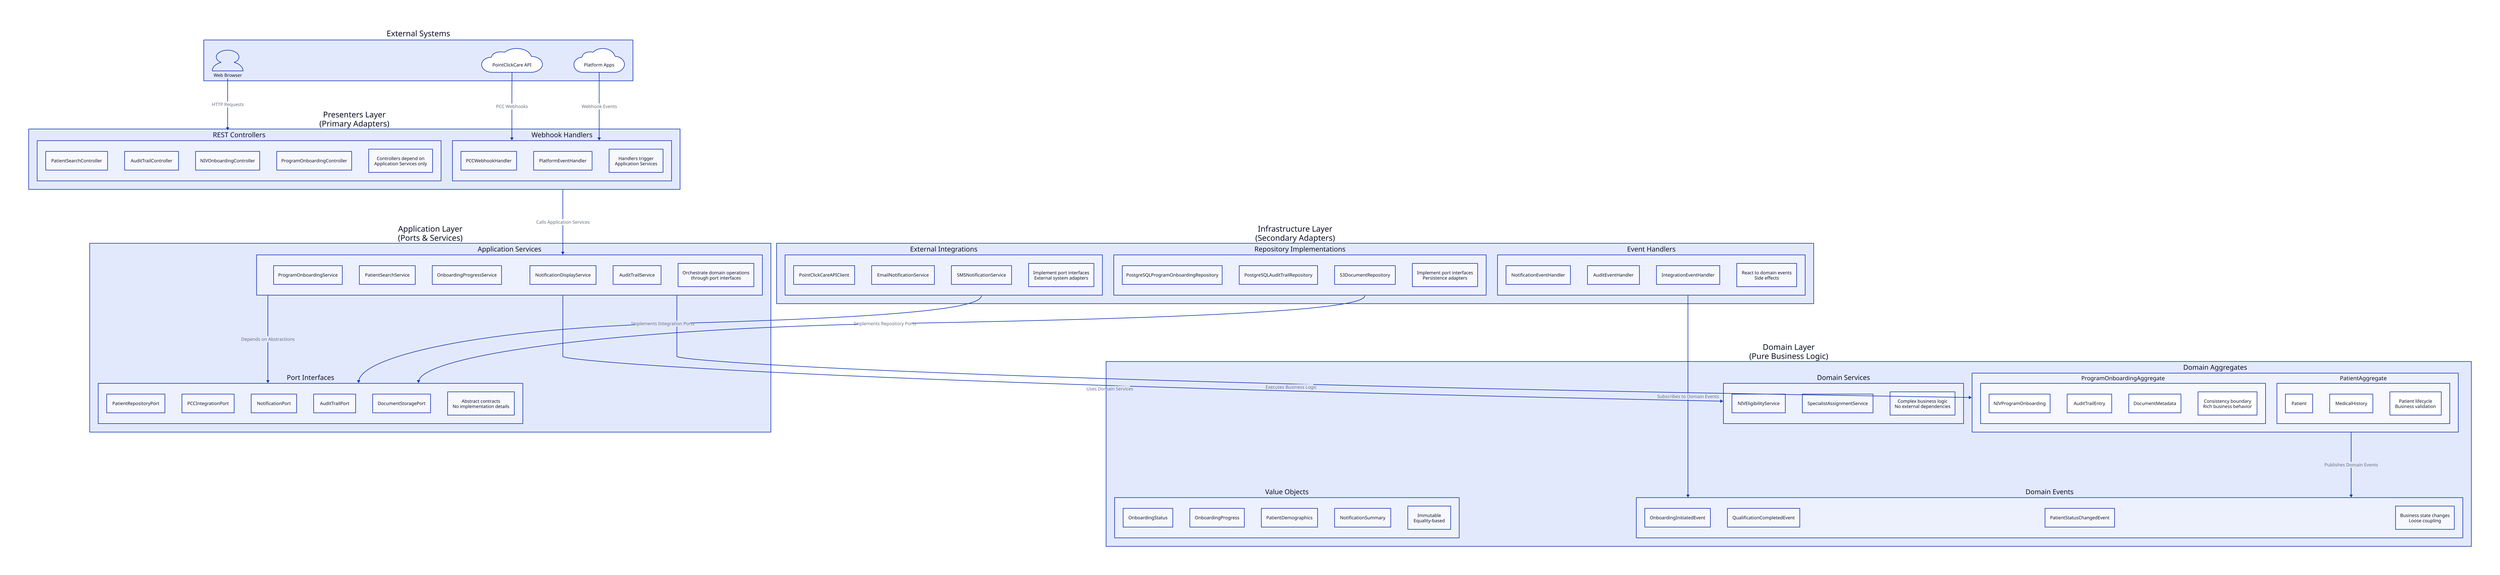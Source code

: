 # =============================================================================
# 1. HEXAGONAL ARCHITECTURE OVERVIEW
# File: 01-hexagonal-architecture.d2
# =============================================================================

vars: {
  d2-config: {
    layout-engine: tala
  }
}

direction: down

# External Systems
external_systems: External Systems {
  pointclickcare: PointClickCare API {
    shape: cloud
  }

  platform_apps: Platform Apps {
    shape: cloud
  }

  web_browser: Web Browser {
    shape: person
  }
}

# Hexagonal Architecture Layers (Corrected Dependency Direction)
presenters: Presenters Layer\n(Primary Adapters) {
  rest_controllers: REST Controllers {
    PatientSearchController
    AuditTrailController
    NIVOnboardingController
    ProgramOnboardingController

    note: "Controllers depend on\nApplication Services only"
  }

  webhook_handlers: Webhook Handlers {
    PCCWebhookHandler
    PlatformEventHandler

    note: "Handlers trigger\nApplication Services"
  }
}

application: Application Layer\n(Ports & Services) {
  services: Application Services {
    ProgramOnboardingService
    PatientSearchService
    OnboardingProgressService
    NotificationDisplayService
    AuditTrailService

    note: "Orchestrate domain operations\nthrough port interfaces"
  }

  ports: Port Interfaces {
    PatientRepositoryPort
    PCCIntegrationPort
    NotificationPort
    AuditTrailPort
    DocumentStoragePort

    note: "Abstract contracts\nNo implementation details"
  }
}

domain: Domain Layer\n(Pure Business Logic) {
  aggregates: Domain Aggregates {
    ProgramOnboardingAggregate: {
      NIVProgramOnboarding
      AuditTrailEntry
      DocumentMetadata

      note: "Consistency boundary\nRich business behavior"
    }

    PatientAggregate: {
      Patient
      MedicalHistory

      note: "Patient lifecycle\nBusiness validation"
    }
  }

  domain_services: Domain Services {
    NIVEligibilityService
    SpecialistAssignmentService

    note: "Complex business logic\nNo external dependencies"
  }

  value_objects: Value Objects {
    OnboardingStatus
    OnboardingProgress
    PatientDemographics
    NotificationSummary

    note: "Immutable\nEquality-based"
  }

  domain_events: Domain Events {
    OnboardingInitiatedEvent
    QualificationCompletedEvent
    PatientStatusChangedEvent

    note: "Business state changes\nLoose coupling"
  }
}

infrastructure: Infrastructure Layer\n(Secondary Adapters) {
  repositories: Repository Implementations {
    PostgreSQLProgramOnboardingRepository
    PostgreSQLAuditTrailRepository
    S3DocumentRepository

    note: "Implement port interfaces\nPersistence adapters"
  }

  integrations: External Integrations {
    PointClickCareAPIClient
    EmailNotificationService
    SMSNotificationService

    note: "Implement port interfaces\nExternal system adapters"
  }

  event_handlers: Event Handlers {
    NotificationEventHandler
    AuditEventHandler
    IntegrationEventHandler

    note: "React to domain events\nSide effects"
  }
}

# Dependency Direction (ALL POINTING INWARD)
external_systems.web_browser -> presenters.rest_controllers: "HTTP Requests"
external_systems.platform_apps -> presenters.webhook_handlers: "Webhook Events"
external_systems.pointclickcare -> presenters.webhook_handlers: "PCC Webhooks"

presenters -> application.services: "Calls Application Services"
application.services -> domain.aggregates: "Executes Business Logic"
application.services -> domain.domain_services: "Uses Domain Services"
domain.aggregates -> domain.domain_events: "Publishes Domain Events"

# Infrastructure implements Application Ports (Dependency Inversion)
infrastructure.repositories -> application.ports: "Implements Repository Ports"
infrastructure.integrations -> application.ports: "Implements Integration Ports"
infrastructure.event_handlers -> domain.domain_events: "Subscribes to Domain Events"

# Application Services use Ports (not concrete implementations)
application.services -> application.ports: "Depends on Abstractions"
